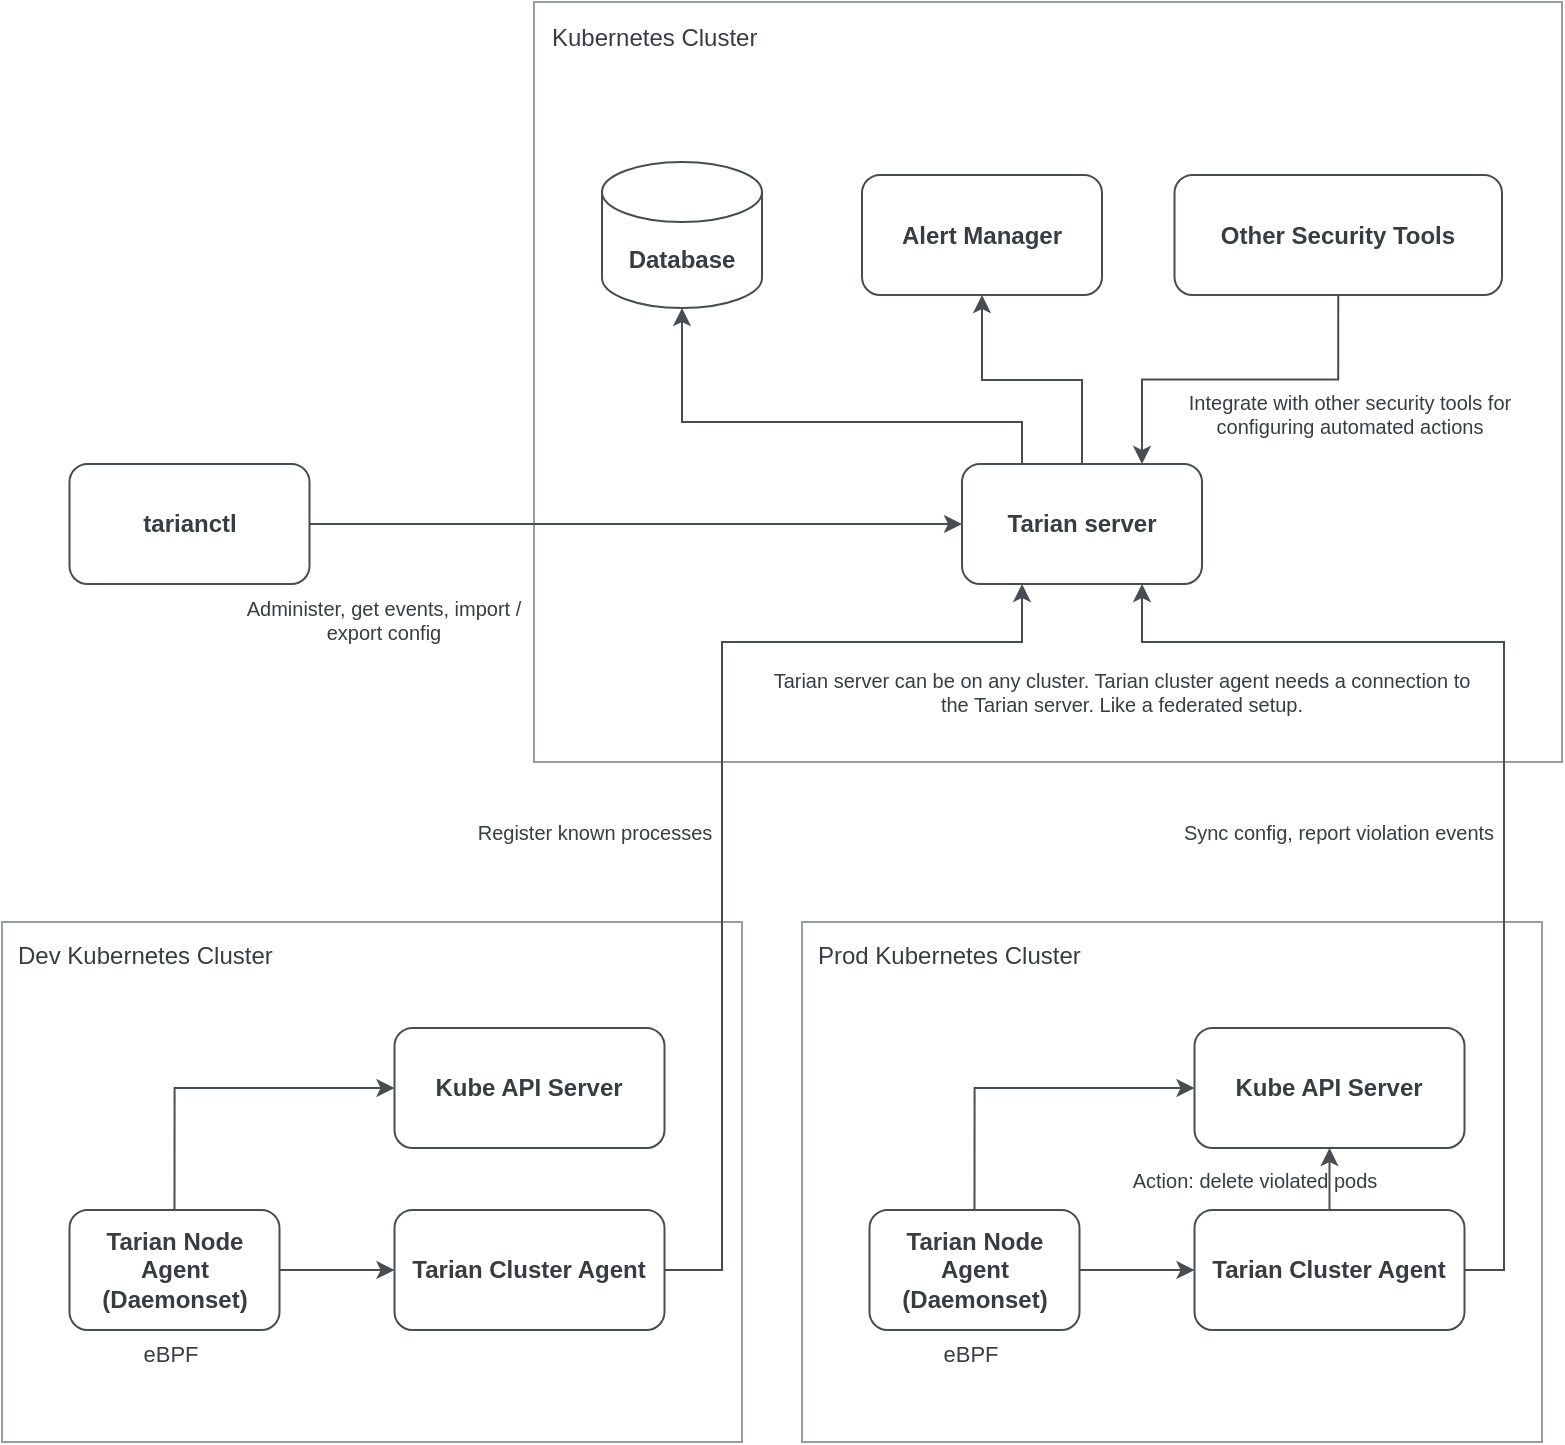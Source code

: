 <mxfile version="20.2.0" type="device"><diagram id="d-kBVMmFrJlnuctXtsAI" name="Page-1"><mxGraphModel dx="1102" dy="732" grid="1" gridSize="10" guides="1" tooltips="1" connect="1" arrows="1" fold="1" page="1" pageScale="1" pageWidth="850" pageHeight="1100" math="0" shadow="0"><root><mxCell id="0"/><mxCell id="1" parent="0"/><mxCell id="cOJc9EGFI1cASfviV4sM-1" value="" style="rounded=0;whiteSpace=wrap;html=1;strokeColor=#989DA4;glass=0;fontColor=#383D44;fontFamily=Arial;fontSource=https%3A%2F%2Ffonts.googleapis.com%2Fcss%3Ffamily%3DArial;" parent="1" vertex="1"><mxGeometry x="306" y="50" width="514" height="380" as="geometry"/></mxCell><mxCell id="cOJc9EGFI1cASfviV4sM-2" value="&lt;div align=&quot;left&quot;&gt;Kubernetes Cluster&lt;/div&gt;" style="rounded=0;whiteSpace=wrap;html=1;glass=0;dashed=1;strokeColor=none;align=left;fontColor=#383D44;fontFamily=Arial;fontSource=https%3A%2F%2Ffonts.googleapis.com%2Fcss%3Ffamily%3DArial;" parent="1" vertex="1"><mxGeometry x="313" y="53" width="149" height="30" as="geometry"/></mxCell><mxCell id="9ociY68EAJt5HfE0F8ad-14" style="edgeStyle=orthogonalEdgeStyle;rounded=0;orthogonalLoop=1;jettySize=auto;html=1;exitX=0.5;exitY=0;exitDx=0;exitDy=0;entryX=0.5;entryY=1;entryDx=0;entryDy=0;fontFamily=Arial;fontSource=https%3A%2F%2Ffonts.googleapis.com%2Fcss%3Ffamily%3DArial;fontSize=10;fontColor=#383D44;strokeColor=#484D54;" edge="1" parent="1" source="cOJc9EGFI1cASfviV4sM-3" target="cOJc9EGFI1cASfviV4sM-20"><mxGeometry relative="1" as="geometry"><Array as="points"><mxPoint x="580" y="239"/><mxPoint x="530" y="239"/></Array></mxGeometry></mxCell><mxCell id="9ociY68EAJt5HfE0F8ad-15" style="edgeStyle=orthogonalEdgeStyle;rounded=0;orthogonalLoop=1;jettySize=auto;html=1;exitX=0.25;exitY=0;exitDx=0;exitDy=0;entryX=0.5;entryY=1;entryDx=0;entryDy=0;entryPerimeter=0;fontFamily=Arial;fontSource=https%3A%2F%2Ffonts.googleapis.com%2Fcss%3Ffamily%3DArial;fontSize=10;fontColor=#383D44;strokeColor=#484D54;" edge="1" parent="1" source="cOJc9EGFI1cASfviV4sM-3" target="cOJc9EGFI1cASfviV4sM-4"><mxGeometry relative="1" as="geometry"><Array as="points"><mxPoint x="550" y="260"/><mxPoint x="380" y="260"/></Array></mxGeometry></mxCell><mxCell id="cOJc9EGFI1cASfviV4sM-3" value="&lt;font data-font-src=&quot;https://fonts.googleapis.com/css?family=Arial&quot;&gt;Tarian server&lt;/font&gt;" style="rounded=1;whiteSpace=wrap;html=1;glass=0;strokeColor=#484D54;fontStyle=1;fontColor=#383D44;fontFamily=Arial;fontSource=https%3A%2F%2Ffonts.googleapis.com%2Fcss%3Ffamily%3DArial;" parent="1" vertex="1"><mxGeometry x="520" y="281" width="120" height="60" as="geometry"/></mxCell><mxCell id="cOJc9EGFI1cASfviV4sM-4" value="Database" style="shape=cylinder3;whiteSpace=wrap;html=1;boundedLbl=1;backgroundOutline=1;size=15;rounded=0;glass=0;strokeColor=#484D54;fontStyle=1;fontColor=#383D44;fontFamily=Arial;fontSource=https%3A%2F%2Ffonts.googleapis.com%2Fcss%3Ffamily%3DArial;" parent="1" vertex="1"><mxGeometry x="340" y="130" width="80" height="73" as="geometry"/></mxCell><mxCell id="cOJc9EGFI1cASfviV4sM-7" value="" style="rounded=0;whiteSpace=wrap;html=1;strokeColor=#989DA4;glass=0;fontColor=#383D44;fontFamily=Arial;fontSource=https%3A%2F%2Ffonts.googleapis.com%2Fcss%3Ffamily%3DArial;" parent="1" vertex="1"><mxGeometry x="40" y="510" width="370" height="260" as="geometry"/></mxCell><mxCell id="cOJc9EGFI1cASfviV4sM-8" value="&lt;div align=&quot;left&quot;&gt;Dev Kubernetes Cluster&lt;/div&gt;" style="rounded=0;whiteSpace=wrap;html=1;glass=0;dashed=1;strokeColor=none;align=left;fontColor=#383D44;fontFamily=Arial;fontSource=https%3A%2F%2Ffonts.googleapis.com%2Fcss%3Ffamily%3DArial;" parent="1" vertex="1"><mxGeometry x="46" y="512" width="160" height="30" as="geometry"/></mxCell><mxCell id="cOJc9EGFI1cASfviV4sM-17" value="" style="edgeStyle=orthogonalEdgeStyle;rounded=0;orthogonalLoop=1;jettySize=auto;html=1;strokeColor=#4D4D4D;" parent="1" target="cOJc9EGFI1cASfviV4sM-15" edge="1"><mxGeometry relative="1" as="geometry"><mxPoint x="430" y="657" as="sourcePoint"/></mxGeometry></mxCell><mxCell id="5HS-bnj1pF-G-yQ2z8Bp-25" value="" style="edgeStyle=orthogonalEdgeStyle;rounded=0;orthogonalLoop=1;jettySize=auto;html=1;" parent="1" target="cOJc9EGFI1cASfviV4sM-15" edge="1"><mxGeometry relative="1" as="geometry"><mxPoint x="430" y="657" as="sourcePoint"/></mxGeometry></mxCell><mxCell id="cOJc9EGFI1cASfviV4sM-18" style="edgeStyle=orthogonalEdgeStyle;rounded=0;orthogonalLoop=1;jettySize=auto;html=1;exitX=1;exitY=0.5;exitDx=0;exitDy=0;entryX=0;entryY=0.5;entryDx=0;entryDy=0;strokeColor=#4D4D4D;" parent="1" target="cOJc9EGFI1cASfviV4sM-16" edge="1"><mxGeometry relative="1" as="geometry"><mxPoint x="579" y="657" as="sourcePoint"/></mxGeometry></mxCell><mxCell id="cOJc9EGFI1cASfviV4sM-20" value="Alert Manager" style="rounded=1;whiteSpace=wrap;html=1;glass=0;strokeColor=#484D54;fontStyle=1;fontColor=#383D44;fontFamily=Arial;fontSource=https%3A%2F%2Ffonts.googleapis.com%2Fcss%3Ffamily%3DArial;" parent="1" vertex="1"><mxGeometry x="470" y="136.5" width="120" height="60" as="geometry"/></mxCell><mxCell id="9ociY68EAJt5HfE0F8ad-13" style="edgeStyle=orthogonalEdgeStyle;rounded=0;orthogonalLoop=1;jettySize=auto;html=1;exitX=1;exitY=0.5;exitDx=0;exitDy=0;entryX=0;entryY=0.5;entryDx=0;entryDy=0;fontFamily=Arial;fontSource=https%3A%2F%2Ffonts.googleapis.com%2Fcss%3Ffamily%3DArial;fontSize=10;fontColor=#383D44;strokeColor=#484D54;" edge="1" parent="1" source="5HS-bnj1pF-G-yQ2z8Bp-2" target="cOJc9EGFI1cASfviV4sM-3"><mxGeometry relative="1" as="geometry"/></mxCell><mxCell id="5HS-bnj1pF-G-yQ2z8Bp-2" value="tarianctl" style="rounded=1;whiteSpace=wrap;html=1;glass=0;strokeColor=#484D54;fontStyle=1;fontColor=#383D44;fontFamily=Arial;fontSource=https%3A%2F%2Ffonts.googleapis.com%2Fcss%3Ffamily%3DArial;" parent="1" vertex="1"><mxGeometry x="73.75" y="281" width="120" height="60" as="geometry"/></mxCell><mxCell id="9ociY68EAJt5HfE0F8ad-17" style="edgeStyle=orthogonalEdgeStyle;rounded=0;orthogonalLoop=1;jettySize=auto;html=1;exitX=1;exitY=0.5;exitDx=0;exitDy=0;entryX=0;entryY=0.5;entryDx=0;entryDy=0;fontFamily=Arial;fontSource=https%3A%2F%2Ffonts.googleapis.com%2Fcss%3Ffamily%3DArial;fontSize=10;fontColor=#383D44;strokeColor=#484D54;" edge="1" parent="1" source="9ociY68EAJt5HfE0F8ad-2" target="9ociY68EAJt5HfE0F8ad-4"><mxGeometry relative="1" as="geometry"/></mxCell><mxCell id="9ociY68EAJt5HfE0F8ad-18" style="edgeStyle=orthogonalEdgeStyle;rounded=0;orthogonalLoop=1;jettySize=auto;html=1;exitX=0.5;exitY=0;exitDx=0;exitDy=0;entryX=0;entryY=0.5;entryDx=0;entryDy=0;fontFamily=Arial;fontSource=https%3A%2F%2Ffonts.googleapis.com%2Fcss%3Ffamily%3DArial;fontSize=10;fontColor=#383D44;strokeColor=#484D54;" edge="1" parent="1" source="9ociY68EAJt5HfE0F8ad-2" target="9ociY68EAJt5HfE0F8ad-5"><mxGeometry relative="1" as="geometry"/></mxCell><mxCell id="9ociY68EAJt5HfE0F8ad-2" value="&lt;font&gt;Tarian Node Agent&lt;br&gt;(Daemonset)&lt;/font&gt;" style="rounded=1;whiteSpace=wrap;html=1;glass=0;strokeColor=#484D54;fontStyle=1;fontColor=#383D44;fontFamily=Arial;fontSource=https%3A%2F%2Ffonts.googleapis.com%2Fcss%3Ffamily%3DArial;" vertex="1" parent="1"><mxGeometry x="73.75" y="654" width="105" height="60" as="geometry"/></mxCell><mxCell id="9ociY68EAJt5HfE0F8ad-19" style="edgeStyle=orthogonalEdgeStyle;rounded=0;orthogonalLoop=1;jettySize=auto;html=1;exitX=1;exitY=0.5;exitDx=0;exitDy=0;entryX=0.25;entryY=1;entryDx=0;entryDy=0;fontFamily=Arial;fontSource=https%3A%2F%2Ffonts.googleapis.com%2Fcss%3Ffamily%3DArial;fontSize=10;fontColor=#383D44;strokeColor=#484D54;" edge="1" parent="1" source="9ociY68EAJt5HfE0F8ad-4" target="cOJc9EGFI1cASfviV4sM-3"><mxGeometry relative="1" as="geometry"><Array as="points"><mxPoint x="400" y="684"/><mxPoint x="400" y="370"/><mxPoint x="550" y="370"/></Array></mxGeometry></mxCell><mxCell id="9ociY68EAJt5HfE0F8ad-4" value="Tarian Cluster Agent" style="rounded=1;whiteSpace=wrap;html=1;glass=0;strokeColor=#484D54;fontStyle=1;fontColor=#383D44;fontFamily=Arial;fontSource=https%3A%2F%2Ffonts.googleapis.com%2Fcss%3Ffamily%3DArial;" vertex="1" parent="1"><mxGeometry x="236.25" y="654" width="135" height="60" as="geometry"/></mxCell><mxCell id="9ociY68EAJt5HfE0F8ad-5" value="Kube API Server" style="rounded=1;whiteSpace=wrap;html=1;glass=0;strokeColor=#484D54;fontStyle=1;fontColor=#383D44;fontFamily=Arial;fontSource=https%3A%2F%2Ffonts.googleapis.com%2Fcss%3Ffamily%3DArial;" vertex="1" parent="1"><mxGeometry x="236.25" y="563" width="135" height="60" as="geometry"/></mxCell><mxCell id="9ociY68EAJt5HfE0F8ad-6" value="" style="rounded=0;whiteSpace=wrap;html=1;strokeColor=#989DA4;glass=0;fontColor=#383D44;fontFamily=Arial;fontSource=https%3A%2F%2Ffonts.googleapis.com%2Fcss%3Ffamily%3DArial;" vertex="1" parent="1"><mxGeometry x="440" y="510" width="370" height="260" as="geometry"/></mxCell><mxCell id="9ociY68EAJt5HfE0F8ad-20" style="edgeStyle=orthogonalEdgeStyle;rounded=0;orthogonalLoop=1;jettySize=auto;html=1;exitX=1;exitY=0.5;exitDx=0;exitDy=0;entryX=0;entryY=0.5;entryDx=0;entryDy=0;fontFamily=Arial;fontSource=https%3A%2F%2Ffonts.googleapis.com%2Fcss%3Ffamily%3DArial;fontSize=10;fontColor=#383D44;strokeColor=#484D54;" edge="1" parent="1" source="9ociY68EAJt5HfE0F8ad-7" target="9ociY68EAJt5HfE0F8ad-9"><mxGeometry relative="1" as="geometry"/></mxCell><mxCell id="9ociY68EAJt5HfE0F8ad-21" style="edgeStyle=orthogonalEdgeStyle;rounded=0;orthogonalLoop=1;jettySize=auto;html=1;exitX=0.5;exitY=0;exitDx=0;exitDy=0;entryX=0;entryY=0.5;entryDx=0;entryDy=0;fontFamily=Arial;fontSource=https%3A%2F%2Ffonts.googleapis.com%2Fcss%3Ffamily%3DArial;fontSize=10;fontColor=#383D44;strokeColor=#484D54;" edge="1" parent="1" source="9ociY68EAJt5HfE0F8ad-7" target="9ociY68EAJt5HfE0F8ad-10"><mxGeometry relative="1" as="geometry"/></mxCell><mxCell id="9ociY68EAJt5HfE0F8ad-7" value="Tarian Node Agent&lt;br&gt;(Daemonset)" style="rounded=1;whiteSpace=wrap;html=1;glass=0;strokeColor=#484D54;fontStyle=1;fontColor=#383D44;fontFamily=Arial;fontSource=https%3A%2F%2Ffonts.googleapis.com%2Fcss%3Ffamily%3DArial;" vertex="1" parent="1"><mxGeometry x="473.75" y="654" width="105" height="60" as="geometry"/></mxCell><mxCell id="9ociY68EAJt5HfE0F8ad-8" value="&lt;font style=&quot;font-size: 11px;&quot;&gt;eBPF&lt;/font&gt;" style="rounded=0;whiteSpace=wrap;html=1;glass=0;dashed=1;strokeColor=none;fontColor=#383D44;fontFamily=Arial;fontSource=https%3A%2F%2Ffonts.googleapis.com%2Fcss%3Ffamily%3DArial;fontSize=11;fillColor=none;" vertex="1" parent="1"><mxGeometry x="477.75" y="713" width="92.5" height="25" as="geometry"/></mxCell><mxCell id="9ociY68EAJt5HfE0F8ad-22" style="edgeStyle=orthogonalEdgeStyle;rounded=0;orthogonalLoop=1;jettySize=auto;html=1;exitX=0.5;exitY=0;exitDx=0;exitDy=0;entryX=0.5;entryY=1;entryDx=0;entryDy=0;fontFamily=Arial;fontSource=https%3A%2F%2Ffonts.googleapis.com%2Fcss%3Ffamily%3DArial;fontSize=10;fontColor=#383D44;strokeColor=#484D54;" edge="1" parent="1" source="9ociY68EAJt5HfE0F8ad-9" target="9ociY68EAJt5HfE0F8ad-10"><mxGeometry relative="1" as="geometry"/></mxCell><mxCell id="9ociY68EAJt5HfE0F8ad-23" style="edgeStyle=orthogonalEdgeStyle;rounded=0;orthogonalLoop=1;jettySize=auto;html=1;exitX=1;exitY=0.5;exitDx=0;exitDy=0;entryX=0.75;entryY=1;entryDx=0;entryDy=0;fontFamily=Arial;fontSource=https%3A%2F%2Ffonts.googleapis.com%2Fcss%3Ffamily%3DArial;fontSize=10;fontColor=#383D44;strokeColor=#484D54;" edge="1" parent="1" source="9ociY68EAJt5HfE0F8ad-9" target="cOJc9EGFI1cASfviV4sM-3"><mxGeometry relative="1" as="geometry"><Array as="points"><mxPoint x="791" y="684"/><mxPoint x="791" y="370"/><mxPoint x="610" y="370"/></Array></mxGeometry></mxCell><mxCell id="9ociY68EAJt5HfE0F8ad-9" value="Tarian Cluster Agent" style="rounded=1;whiteSpace=wrap;html=1;glass=0;strokeColor=#484D54;fontStyle=1;fontColor=#383D44;fontFamily=Arial;fontSource=https%3A%2F%2Ffonts.googleapis.com%2Fcss%3Ffamily%3DArial;" vertex="1" parent="1"><mxGeometry x="636.25" y="654" width="135" height="60" as="geometry"/></mxCell><mxCell id="9ociY68EAJt5HfE0F8ad-10" value="Kube API Server" style="rounded=1;whiteSpace=wrap;html=1;glass=0;strokeColor=#484D54;fontStyle=1;fontColor=#383D44;fontFamily=Arial;fontSource=https%3A%2F%2Ffonts.googleapis.com%2Fcss%3Ffamily%3DArial;" vertex="1" parent="1"><mxGeometry x="636.25" y="563" width="135" height="60" as="geometry"/></mxCell><mxCell id="9ociY68EAJt5HfE0F8ad-11" value="&lt;div align=&quot;left&quot;&gt;Prod Kubernetes Cluster&lt;/div&gt;" style="rounded=0;whiteSpace=wrap;html=1;glass=0;dashed=1;strokeColor=none;align=left;fontColor=#383D44;fontFamily=Arial;fontSource=https%3A%2F%2Ffonts.googleapis.com%2Fcss%3Ffamily%3DArial;" vertex="1" parent="1"><mxGeometry x="446" y="512" width="160" height="30" as="geometry"/></mxCell><mxCell id="9ociY68EAJt5HfE0F8ad-16" style="edgeStyle=orthogonalEdgeStyle;rounded=0;orthogonalLoop=1;jettySize=auto;html=1;exitX=0.5;exitY=1;exitDx=0;exitDy=0;entryX=0.75;entryY=0;entryDx=0;entryDy=0;fontFamily=Arial;fontSource=https%3A%2F%2Ffonts.googleapis.com%2Fcss%3Ffamily%3DArial;fontSize=10;fontColor=#383D44;strokeColor=#484D54;" edge="1" parent="1" source="9ociY68EAJt5HfE0F8ad-12" target="cOJc9EGFI1cASfviV4sM-3"><mxGeometry relative="1" as="geometry"/></mxCell><mxCell id="9ociY68EAJt5HfE0F8ad-12" value="Other Security Tools" style="rounded=1;whiteSpace=wrap;html=1;glass=0;strokeColor=#484D54;fontStyle=1;fontColor=#383D44;fontFamily=Arial;fontSource=https%3A%2F%2Ffonts.googleapis.com%2Fcss%3Ffamily%3DArial;" vertex="1" parent="1"><mxGeometry x="626.25" y="136.5" width="163.75" height="60" as="geometry"/></mxCell><mxCell id="9ociY68EAJt5HfE0F8ad-26" value="Administer, get events, import / export config" style="rounded=0;whiteSpace=wrap;html=1;glass=0;dashed=1;strokeColor=none;fontColor=#383D44;fontFamily=Arial;fontSource=https%3A%2F%2Ffonts.googleapis.com%2Fcss%3Ffamily%3DArial;fillColor=none;fontSize=10;" vertex="1" parent="1"><mxGeometry x="160" y="344" width="142" height="30" as="geometry"/></mxCell><mxCell id="9ociY68EAJt5HfE0F8ad-29" value="Register known processes" style="rounded=0;whiteSpace=wrap;html=1;glass=0;dashed=1;strokeColor=none;fontColor=#383D44;fontFamily=Arial;fontSource=https%3A%2F%2Ffonts.googleapis.com%2Fcss%3Ffamily%3DArial;fillColor=none;fontSize=10;" vertex="1" parent="1"><mxGeometry x="270" y="450" width="133" height="30" as="geometry"/></mxCell><mxCell id="9ociY68EAJt5HfE0F8ad-30" value="Sync config, report violation events" style="rounded=0;whiteSpace=wrap;html=1;glass=0;dashed=1;strokeColor=none;fontColor=#383D44;fontFamily=Arial;fontSource=https%3A%2F%2Ffonts.googleapis.com%2Fcss%3Ffamily%3DArial;fillColor=none;fontSize=10;" vertex="1" parent="1"><mxGeometry x="628" y="450" width="161" height="30" as="geometry"/></mxCell><mxCell id="9ociY68EAJt5HfE0F8ad-31" value="Integrate with other security tools for configuring automated actions" style="rounded=0;whiteSpace=wrap;html=1;glass=0;dashed=1;strokeColor=none;fontColor=#383D44;fontFamily=Arial;fontSource=https%3A%2F%2Ffonts.googleapis.com%2Fcss%3Ffamily%3DArial;fillColor=none;fontSize=10;" vertex="1" parent="1"><mxGeometry x="630" y="241" width="168" height="30" as="geometry"/></mxCell><mxCell id="9ociY68EAJt5HfE0F8ad-32" value="Tarian server can be on any cluster. Tarian cluster agent needs a connection to the Tarian server. Like a federated setup." style="rounded=0;whiteSpace=wrap;html=1;glass=0;dashed=1;strokeColor=none;fontColor=#383D44;fontFamily=Arial;fontSource=https%3A%2F%2Ffonts.googleapis.com%2Fcss%3Ffamily%3DArial;fillColor=none;fontSize=10;" vertex="1" parent="1"><mxGeometry x="420" y="380" width="360" height="30" as="geometry"/></mxCell><mxCell id="9ociY68EAJt5HfE0F8ad-33" value="Action: delete violated pods" style="rounded=0;whiteSpace=wrap;html=1;glass=0;dashed=1;strokeColor=none;fontColor=#383D44;fontFamily=Arial;fontSource=https%3A%2F%2Ffonts.googleapis.com%2Fcss%3Ffamily%3DArial;fillColor=none;fontSize=10;" vertex="1" parent="1"><mxGeometry x="585.75" y="624" width="161" height="30" as="geometry"/></mxCell><mxCell id="9ociY68EAJt5HfE0F8ad-34" value="&lt;font style=&quot;font-size: 11px;&quot;&gt;eBPF&lt;/font&gt;" style="rounded=0;whiteSpace=wrap;html=1;glass=0;dashed=1;strokeColor=none;fontColor=#383D44;fontFamily=Arial;fontSource=https%3A%2F%2Ffonts.googleapis.com%2Fcss%3Ffamily%3DArial;fontSize=11;fillColor=none;" vertex="1" parent="1"><mxGeometry x="77.75" y="713" width="92.5" height="25" as="geometry"/></mxCell></root></mxGraphModel></diagram></mxfile>